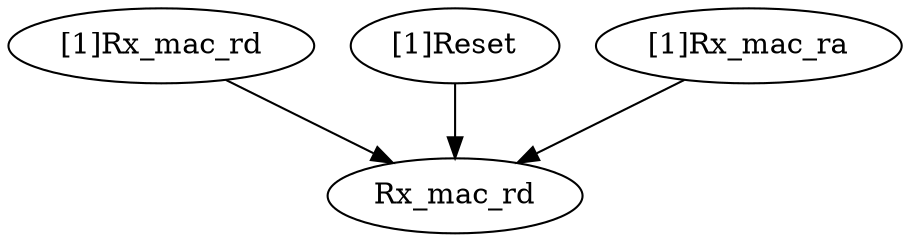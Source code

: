 strict digraph "" {
	"[1]Rx_mac_rd"	 [complexity=4,
		importance=0.533401950966,
		rank=0.133350487742];
	Rx_mac_rd	 [complexity=2,
		importance=0.177800650322,
		rank=0.088900325161];
	"[1]Rx_mac_rd" -> Rx_mac_rd;
	"[1]Reset"	 [complexity=3,
		importance=0.58420391412,
		rank=0.19473463804];
	"[1]Reset" -> Rx_mac_rd;
	"[1]Rx_mac_ra"	 [complexity=4,
		importance=0.406403263798,
		rank=0.101600815949];
	"[1]Rx_mac_ra" -> Rx_mac_rd;
}
